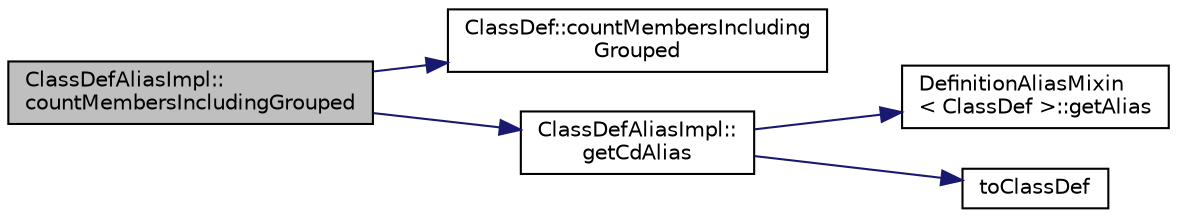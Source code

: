 digraph "ClassDefAliasImpl::countMembersIncludingGrouped"
{
 // LATEX_PDF_SIZE
  edge [fontname="Helvetica",fontsize="10",labelfontname="Helvetica",labelfontsize="10"];
  node [fontname="Helvetica",fontsize="10",shape=record];
  rankdir="LR";
  Node1 [label="ClassDefAliasImpl::\lcountMembersIncludingGrouped",height=0.2,width=0.4,color="black", fillcolor="grey75", style="filled", fontcolor="black",tooltip=" "];
  Node1 -> Node2 [color="midnightblue",fontsize="10",style="solid"];
  Node2 [label="ClassDef::countMembersIncluding\lGrouped",height=0.2,width=0.4,color="black", fillcolor="white", style="filled",URL="$classClassDef.html#aa08a21c84b7e1718d8f2701bc3af6291",tooltip=" "];
  Node1 -> Node3 [color="midnightblue",fontsize="10",style="solid"];
  Node3 [label="ClassDefAliasImpl::\lgetCdAlias",height=0.2,width=0.4,color="black", fillcolor="white", style="filled",URL="$classClassDefAliasImpl.html#ab1366e62ee0c1a0e917952eb62b3fcab",tooltip=" "];
  Node3 -> Node4 [color="midnightblue",fontsize="10",style="solid"];
  Node4 [label="DefinitionAliasMixin\l\< ClassDef \>::getAlias",height=0.2,width=0.4,color="black", fillcolor="white", style="filled",URL="$classDefinitionAliasMixin.html#a69970921105b4e7d6aebca0b297a9393",tooltip=" "];
  Node3 -> Node5 [color="midnightblue",fontsize="10",style="solid"];
  Node5 [label="toClassDef",height=0.2,width=0.4,color="black", fillcolor="white", style="filled",URL="$classdef_8cpp.html#ac7e9d22a4c24e745c1ab16d0af527da2",tooltip=" "];
}
